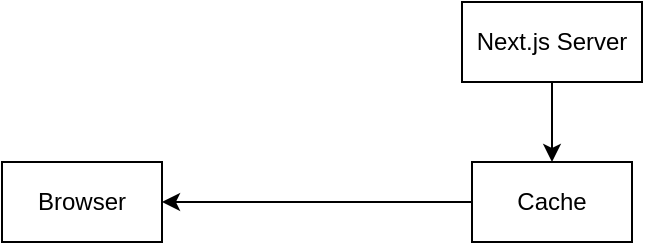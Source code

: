 <mxfile>
    <diagram id="iLKkZbRRSsORx-XBdZFG" name="Page-2">
        <mxGraphModel dx="936" dy="379" grid="1" gridSize="10" guides="1" tooltips="1" connect="1" arrows="1" fold="1" page="1" pageScale="1" pageWidth="850" pageHeight="1100" math="0" shadow="0">
            <root>
                <mxCell id="0"/>
                <mxCell id="1" parent="0"/>
                <mxCell id="DJ0LQcL8NMM1oEmCb-6r-5" style="edgeStyle=none;html=1;entryX=0.5;entryY=0;entryDx=0;entryDy=0;" edge="1" parent="1" source="DJ0LQcL8NMM1oEmCb-6r-1" target="DJ0LQcL8NMM1oEmCb-6r-2">
                    <mxGeometry relative="1" as="geometry">
                        <mxPoint x="505" y="330" as="targetPoint"/>
                    </mxGeometry>
                </mxCell>
                <mxCell id="DJ0LQcL8NMM1oEmCb-6r-1" value="Next.js Server" style="rounded=0;whiteSpace=wrap;html=1;" vertex="1" parent="1">
                    <mxGeometry x="460" y="240" width="90" height="40" as="geometry"/>
                </mxCell>
                <mxCell id="DJ0LQcL8NMM1oEmCb-6r-6" style="edgeStyle=none;html=1;entryX=1;entryY=0.5;entryDx=0;entryDy=0;" edge="1" parent="1" source="DJ0LQcL8NMM1oEmCb-6r-2" target="DJ0LQcL8NMM1oEmCb-6r-3">
                    <mxGeometry relative="1" as="geometry">
                        <mxPoint x="320" y="350" as="targetPoint"/>
                    </mxGeometry>
                </mxCell>
                <mxCell id="DJ0LQcL8NMM1oEmCb-6r-2" value="Cache" style="rounded=0;whiteSpace=wrap;html=1;" vertex="1" parent="1">
                    <mxGeometry x="465" y="320" width="80" height="40" as="geometry"/>
                </mxCell>
                <mxCell id="DJ0LQcL8NMM1oEmCb-6r-3" value="Browser" style="rounded=0;whiteSpace=wrap;html=1;" vertex="1" parent="1">
                    <mxGeometry x="230" y="320" width="80" height="40" as="geometry"/>
                </mxCell>
            </root>
        </mxGraphModel>
    </diagram>
    <diagram id="zollu-cG-QNLm0cPZRGc" name="Page-1">
        <mxGraphModel dx="1170" dy="474" grid="1" gridSize="10" guides="1" tooltips="1" connect="1" arrows="1" fold="1" page="1" pageScale="1" pageWidth="850" pageHeight="1100" math="0" shadow="0">
            <root>
                <mxCell id="0"/>
                <mxCell id="1" parent="0"/>
                <mxCell id="56" value="" style="edgeStyle=none;html=1;" parent="1" source="53" target="55" edge="1">
                    <mxGeometry relative="1" as="geometry"/>
                </mxCell>
                <mxCell id="62" value="/" style="edgeLabel;html=1;align=center;verticalAlign=middle;resizable=0;points=[];" parent="56" vertex="1" connectable="0">
                    <mxGeometry x="-0.177" y="3" relative="1" as="geometry">
                        <mxPoint as="offset"/>
                    </mxGeometry>
                </mxCell>
                <mxCell id="53" value="Games" style="rounded=0;whiteSpace=wrap;html=1;" parent="1" vertex="1">
                    <mxGeometry x="360" y="350" width="90" height="40" as="geometry"/>
                </mxCell>
                <mxCell id="55" value="[id]: 详情页" style="rounded=0;whiteSpace=wrap;html=1;" parent="1" vertex="1">
                    <mxGeometry x="520" y="350" width="90" height="40" as="geometry"/>
                </mxCell>
                <mxCell id="66" style="edgeStyle=none;html=1;" parent="1" source="57" edge="1">
                    <mxGeometry relative="1" as="geometry">
                        <mxPoint x="520" y="450" as="targetPoint"/>
                    </mxGeometry>
                </mxCell>
                <mxCell id="77" value="?" style="edgeLabel;html=1;align=center;verticalAlign=middle;resizable=0;points=[];" parent="66" vertex="1" connectable="0">
                    <mxGeometry x="-0.081" y="2" relative="1" as="geometry">
                        <mxPoint as="offset"/>
                    </mxGeometry>
                </mxCell>
                <mxCell id="57" value="upload：上传页" style="rounded=0;whiteSpace=wrap;html=1;" parent="1" vertex="1">
                    <mxGeometry x="360" y="430" width="90" height="40" as="geometry"/>
                </mxCell>
                <mxCell id="59" style="edgeStyle=none;html=1;entryX=0;entryY=0.5;entryDx=0;entryDy=0;" parent="1" source="58" target="53" edge="1">
                    <mxGeometry relative="1" as="geometry"/>
                </mxCell>
                <mxCell id="60" value="/" style="edgeLabel;html=1;align=center;verticalAlign=middle;resizable=0;points=[];" parent="59" vertex="1" connectable="0">
                    <mxGeometry x="-0.021" y="3" relative="1" as="geometry">
                        <mxPoint as="offset"/>
                    </mxGeometry>
                </mxCell>
                <mxCell id="64" style="edgeStyle=none;html=1;entryX=0;entryY=0.5;entryDx=0;entryDy=0;" parent="1" source="58" target="57" edge="1">
                    <mxGeometry relative="1" as="geometry">
                        <Array as="points">
                            <mxPoint x="260" y="450"/>
                        </Array>
                    </mxGeometry>
                </mxCell>
                <mxCell id="65" value="/" style="edgeLabel;html=1;align=center;verticalAlign=middle;resizable=0;points=[];" parent="64" vertex="1" connectable="0">
                    <mxGeometry x="0.623" relative="1" as="geometry">
                        <mxPoint as="offset"/>
                    </mxGeometry>
                </mxCell>
                <mxCell id="70" value="" style="edgeStyle=none;html=1;" parent="1" source="58" target="69" edge="1">
                    <mxGeometry relative="1" as="geometry">
                        <Array as="points">
                            <mxPoint x="260" y="530"/>
                        </Array>
                    </mxGeometry>
                </mxCell>
                <mxCell id="72" value="/" style="edgeLabel;html=1;align=center;verticalAlign=middle;resizable=0;points=[];" parent="70" vertex="1" connectable="0">
                    <mxGeometry x="0.718" y="-1" relative="1" as="geometry">
                        <mxPoint as="offset"/>
                    </mxGeometry>
                </mxCell>
                <mxCell id="83" value="" style="edgeStyle=none;html=1;" parent="1" source="58" target="82" edge="1">
                    <mxGeometry relative="1" as="geometry">
                        <Array as="points">
                            <mxPoint x="260" y="310"/>
                        </Array>
                    </mxGeometry>
                </mxCell>
                <mxCell id="84" value="?" style="edgeLabel;html=1;align=center;verticalAlign=middle;resizable=0;points=[];" parent="83" vertex="1" connectable="0">
                    <mxGeometry x="0.616" y="2" relative="1" as="geometry">
                        <mxPoint as="offset"/>
                    </mxGeometry>
                </mxCell>
                <mxCell id="85" style="edgeStyle=none;html=1;entryX=0.5;entryY=0;entryDx=0;entryDy=0;" parent="1" source="58" target="86" edge="1">
                    <mxGeometry relative="1" as="geometry">
                        <mxPoint x="260" y="550" as="targetPoint"/>
                    </mxGeometry>
                </mxCell>
                <mxCell id="58" value="主页：游戏探索页" style="rounded=0;whiteSpace=wrap;html=1;" parent="1" vertex="1">
                    <mxGeometry x="210" y="350" width="100" height="40" as="geometry"/>
                </mxCell>
                <mxCell id="67" value="[id]：重新编辑" style="rounded=0;whiteSpace=wrap;html=1;" parent="1" vertex="1">
                    <mxGeometry x="520" y="430" width="90" height="40" as="geometry"/>
                </mxCell>
                <mxCell id="78" style="edgeStyle=none;html=1;entryX=0;entryY=0.5;entryDx=0;entryDy=0;" parent="1" source="69" target="80" edge="1">
                    <mxGeometry relative="1" as="geometry">
                        <mxPoint x="520" y="530" as="targetPoint"/>
                    </mxGeometry>
                </mxCell>
                <mxCell id="79" value="/" style="edgeLabel;html=1;align=center;verticalAlign=middle;resizable=0;points=[];" parent="78" vertex="1" connectable="0">
                    <mxGeometry x="-0.108" y="2" relative="1" as="geometry">
                        <mxPoint as="offset"/>
                    </mxGeometry>
                </mxCell>
                <mxCell id="69" value="user" style="rounded=0;whiteSpace=wrap;html=1;" parent="1" vertex="1">
                    <mxGeometry x="362.5" y="510" width="85" height="40" as="geometry"/>
                </mxCell>
                <mxCell id="80" value="[usrid]：用户主页" style="rounded=0;whiteSpace=wrap;html=1;" parent="1" vertex="1">
                    <mxGeometry x="522.5" y="510" width="97.5" height="40" as="geometry"/>
                </mxCell>
                <mxCell id="82" value="[tag]：游戏筛选" style="rounded=0;whiteSpace=wrap;html=1;" parent="1" vertex="1">
                    <mxGeometry x="355" y="290" width="100" height="40" as="geometry"/>
                </mxCell>
                <mxCell id="86" value="... 管理/社团页等" style="whiteSpace=wrap;html=1;" parent="1" vertex="1">
                    <mxGeometry x="205" y="560" width="110" height="40" as="geometry"/>
                </mxCell>
            </root>
        </mxGraphModel>
    </diagram>
</mxfile>